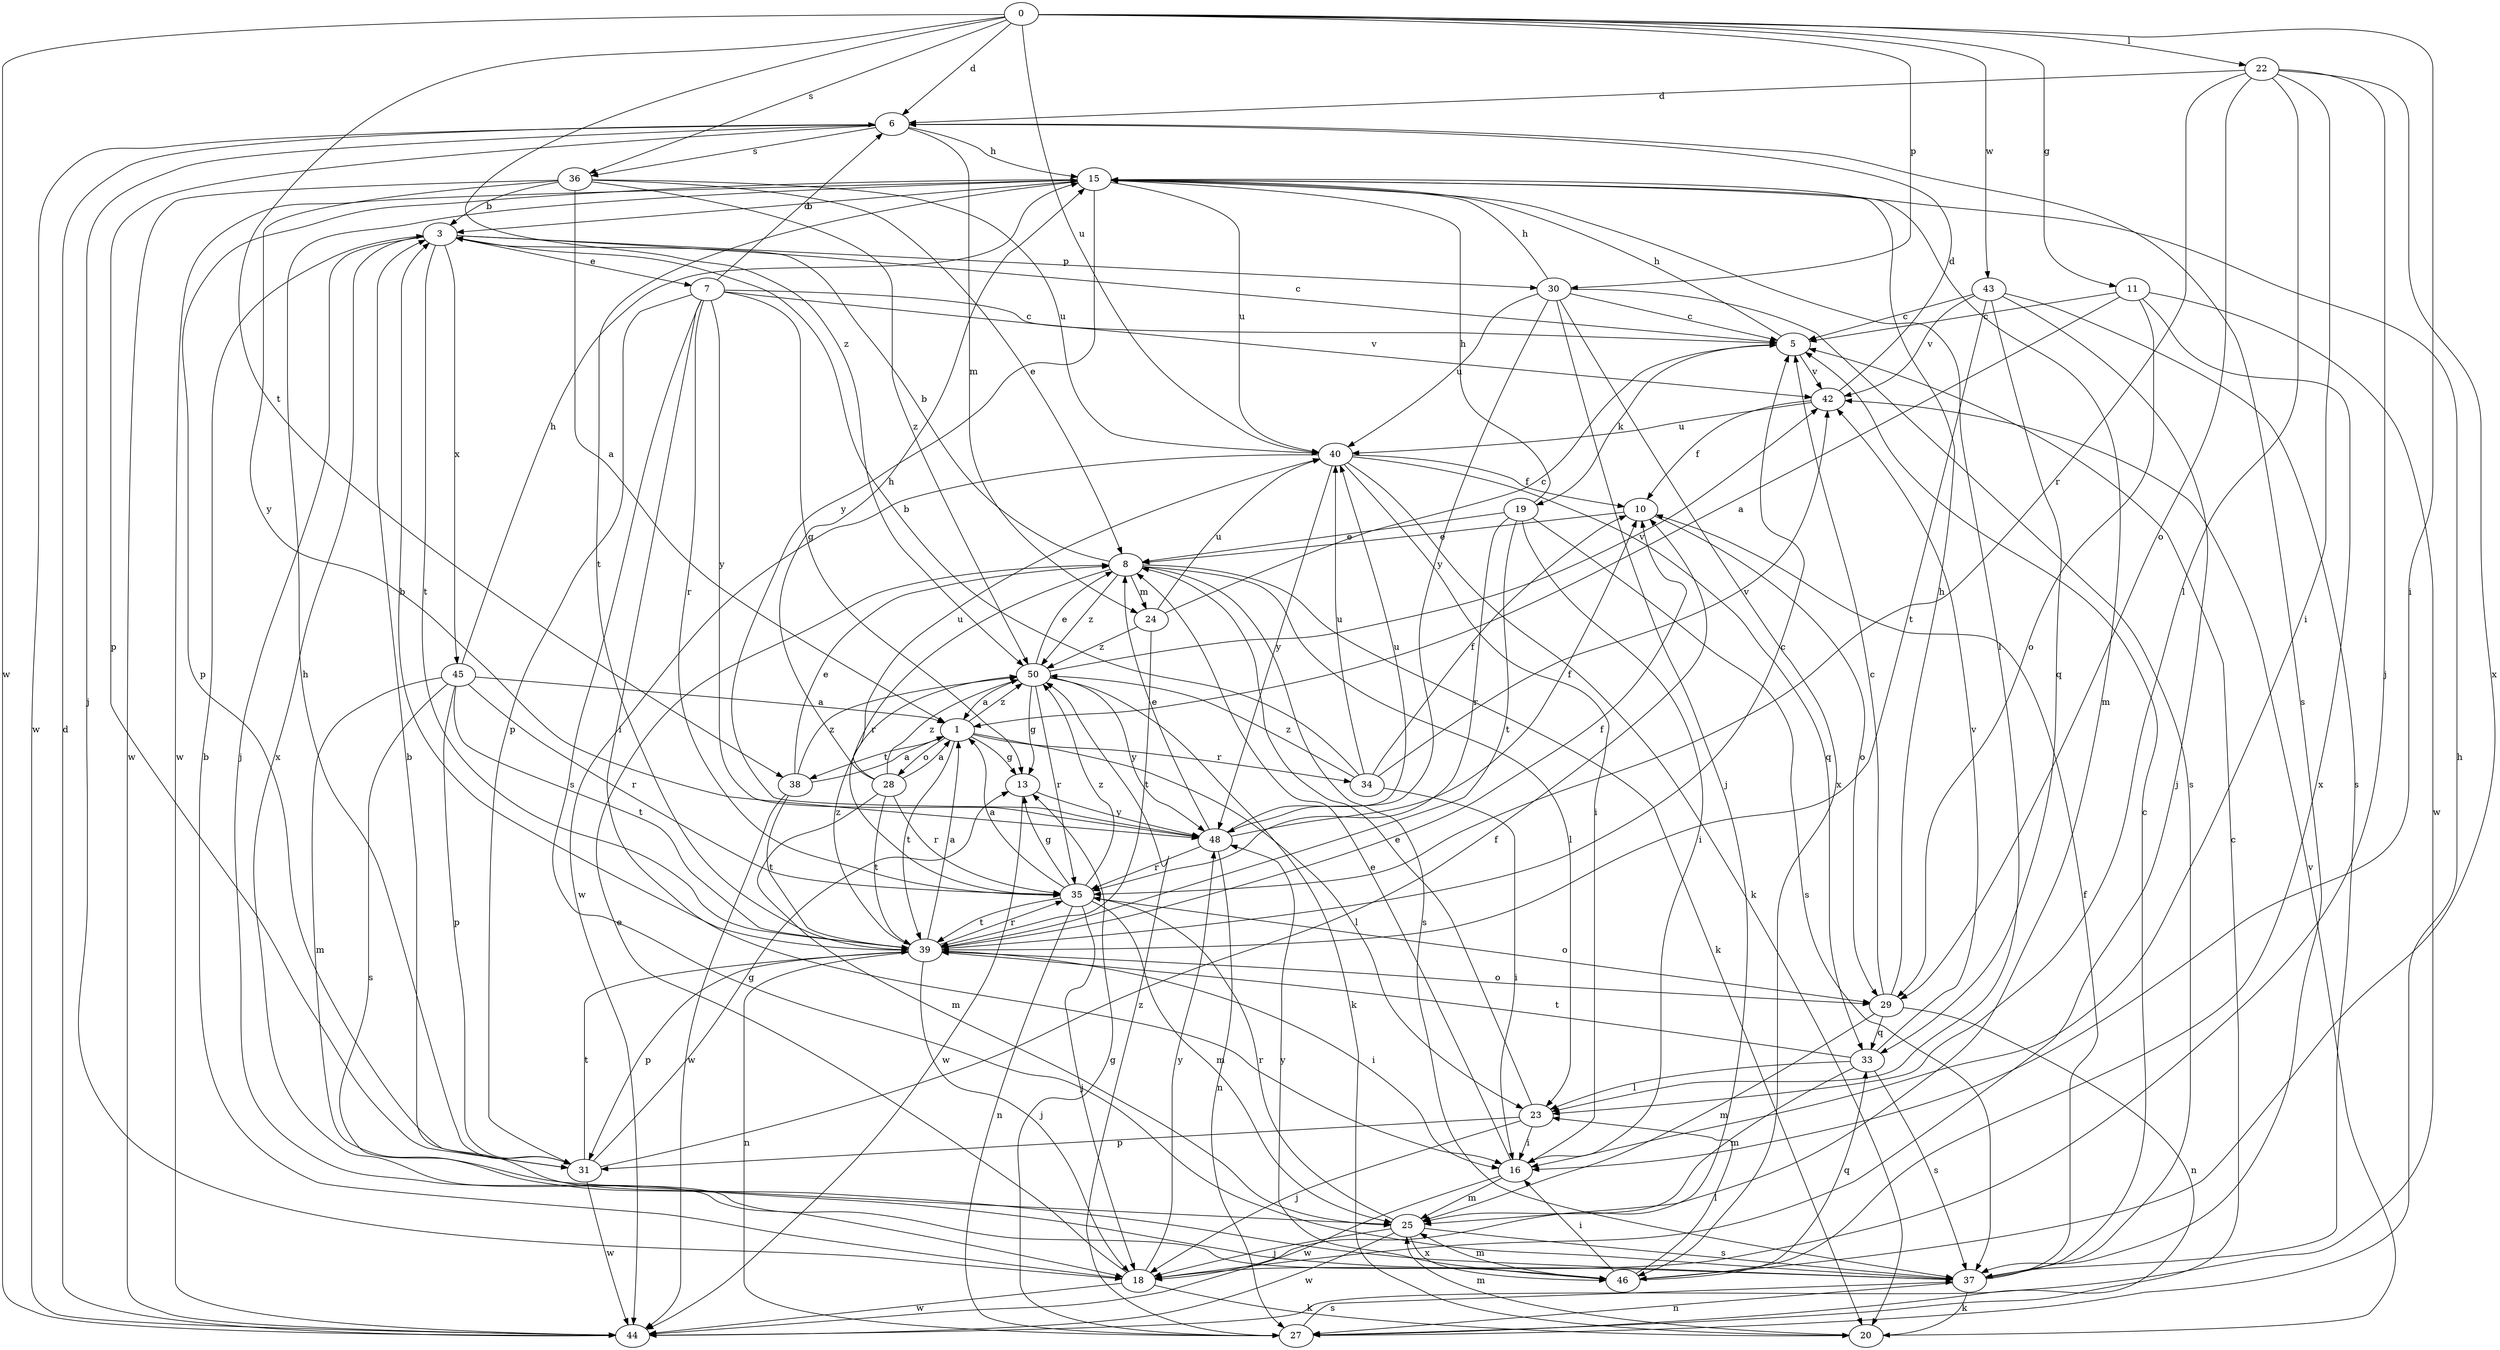 strict digraph  {
0;
1;
3;
5;
6;
7;
8;
10;
11;
13;
15;
16;
18;
19;
20;
22;
23;
24;
25;
27;
28;
29;
30;
31;
33;
34;
35;
36;
37;
38;
39;
40;
42;
43;
44;
45;
46;
48;
50;
0 -> 6  [label=d];
0 -> 11  [label=g];
0 -> 16  [label=i];
0 -> 22  [label=l];
0 -> 30  [label=p];
0 -> 36  [label=s];
0 -> 38  [label=t];
0 -> 40  [label=u];
0 -> 43  [label=w];
0 -> 44  [label=w];
0 -> 50  [label=z];
1 -> 13  [label=g];
1 -> 23  [label=l];
1 -> 28  [label=o];
1 -> 34  [label=r];
1 -> 38  [label=t];
1 -> 39  [label=t];
1 -> 50  [label=z];
3 -> 5  [label=c];
3 -> 7  [label=e];
3 -> 18  [label=j];
3 -> 30  [label=p];
3 -> 39  [label=t];
3 -> 45  [label=x];
3 -> 46  [label=x];
5 -> 15  [label=h];
5 -> 19  [label=k];
5 -> 42  [label=v];
6 -> 15  [label=h];
6 -> 18  [label=j];
6 -> 24  [label=m];
6 -> 31  [label=p];
6 -> 36  [label=s];
6 -> 37  [label=s];
6 -> 44  [label=w];
7 -> 5  [label=c];
7 -> 6  [label=d];
7 -> 13  [label=g];
7 -> 16  [label=i];
7 -> 31  [label=p];
7 -> 35  [label=r];
7 -> 37  [label=s];
7 -> 42  [label=v];
7 -> 48  [label=y];
8 -> 3  [label=b];
8 -> 20  [label=k];
8 -> 23  [label=l];
8 -> 24  [label=m];
8 -> 35  [label=r];
8 -> 37  [label=s];
8 -> 50  [label=z];
10 -> 8  [label=e];
10 -> 29  [label=o];
11 -> 1  [label=a];
11 -> 5  [label=c];
11 -> 29  [label=o];
11 -> 44  [label=w];
11 -> 46  [label=x];
13 -> 44  [label=w];
13 -> 48  [label=y];
15 -> 3  [label=b];
15 -> 23  [label=l];
15 -> 25  [label=m];
15 -> 31  [label=p];
15 -> 39  [label=t];
15 -> 40  [label=u];
15 -> 44  [label=w];
15 -> 48  [label=y];
16 -> 8  [label=e];
16 -> 25  [label=m];
16 -> 44  [label=w];
18 -> 3  [label=b];
18 -> 8  [label=e];
18 -> 20  [label=k];
18 -> 44  [label=w];
18 -> 48  [label=y];
19 -> 8  [label=e];
19 -> 15  [label=h];
19 -> 16  [label=i];
19 -> 35  [label=r];
19 -> 37  [label=s];
19 -> 39  [label=t];
20 -> 25  [label=m];
20 -> 42  [label=v];
22 -> 6  [label=d];
22 -> 16  [label=i];
22 -> 18  [label=j];
22 -> 23  [label=l];
22 -> 29  [label=o];
22 -> 35  [label=r];
22 -> 46  [label=x];
23 -> 8  [label=e];
23 -> 16  [label=i];
23 -> 18  [label=j];
23 -> 31  [label=p];
24 -> 5  [label=c];
24 -> 39  [label=t];
24 -> 40  [label=u];
24 -> 50  [label=z];
25 -> 18  [label=j];
25 -> 35  [label=r];
25 -> 37  [label=s];
25 -> 44  [label=w];
25 -> 46  [label=x];
27 -> 5  [label=c];
27 -> 13  [label=g];
27 -> 15  [label=h];
27 -> 37  [label=s];
27 -> 50  [label=z];
28 -> 1  [label=a];
28 -> 15  [label=h];
28 -> 25  [label=m];
28 -> 35  [label=r];
28 -> 39  [label=t];
28 -> 40  [label=u];
28 -> 50  [label=z];
29 -> 5  [label=c];
29 -> 15  [label=h];
29 -> 25  [label=m];
29 -> 27  [label=n];
29 -> 33  [label=q];
30 -> 5  [label=c];
30 -> 15  [label=h];
30 -> 18  [label=j];
30 -> 37  [label=s];
30 -> 40  [label=u];
30 -> 46  [label=x];
30 -> 48  [label=y];
31 -> 10  [label=f];
31 -> 13  [label=g];
31 -> 15  [label=h];
31 -> 39  [label=t];
31 -> 44  [label=w];
33 -> 23  [label=l];
33 -> 25  [label=m];
33 -> 37  [label=s];
33 -> 39  [label=t];
33 -> 42  [label=v];
34 -> 3  [label=b];
34 -> 10  [label=f];
34 -> 16  [label=i];
34 -> 40  [label=u];
34 -> 42  [label=v];
34 -> 50  [label=z];
35 -> 1  [label=a];
35 -> 13  [label=g];
35 -> 18  [label=j];
35 -> 25  [label=m];
35 -> 27  [label=n];
35 -> 29  [label=o];
35 -> 39  [label=t];
35 -> 50  [label=z];
36 -> 1  [label=a];
36 -> 3  [label=b];
36 -> 8  [label=e];
36 -> 40  [label=u];
36 -> 44  [label=w];
36 -> 48  [label=y];
36 -> 50  [label=z];
37 -> 3  [label=b];
37 -> 5  [label=c];
37 -> 10  [label=f];
37 -> 20  [label=k];
37 -> 27  [label=n];
38 -> 1  [label=a];
38 -> 8  [label=e];
38 -> 39  [label=t];
38 -> 44  [label=w];
38 -> 50  [label=z];
39 -> 1  [label=a];
39 -> 3  [label=b];
39 -> 5  [label=c];
39 -> 10  [label=f];
39 -> 16  [label=i];
39 -> 18  [label=j];
39 -> 27  [label=n];
39 -> 29  [label=o];
39 -> 31  [label=p];
39 -> 35  [label=r];
39 -> 50  [label=z];
40 -> 10  [label=f];
40 -> 16  [label=i];
40 -> 20  [label=k];
40 -> 33  [label=q];
40 -> 44  [label=w];
40 -> 48  [label=y];
42 -> 6  [label=d];
42 -> 10  [label=f];
42 -> 40  [label=u];
43 -> 5  [label=c];
43 -> 18  [label=j];
43 -> 33  [label=q];
43 -> 37  [label=s];
43 -> 39  [label=t];
43 -> 42  [label=v];
44 -> 6  [label=d];
45 -> 1  [label=a];
45 -> 15  [label=h];
45 -> 25  [label=m];
45 -> 31  [label=p];
45 -> 35  [label=r];
45 -> 37  [label=s];
45 -> 39  [label=t];
46 -> 16  [label=i];
46 -> 23  [label=l];
46 -> 25  [label=m];
46 -> 33  [label=q];
46 -> 48  [label=y];
48 -> 8  [label=e];
48 -> 10  [label=f];
48 -> 27  [label=n];
48 -> 35  [label=r];
48 -> 40  [label=u];
50 -> 1  [label=a];
50 -> 8  [label=e];
50 -> 13  [label=g];
50 -> 20  [label=k];
50 -> 35  [label=r];
50 -> 42  [label=v];
50 -> 48  [label=y];
}
